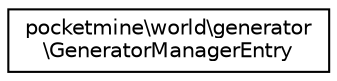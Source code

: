 digraph "Graphical Class Hierarchy"
{
 // INTERACTIVE_SVG=YES
 // LATEX_PDF_SIZE
  edge [fontname="Helvetica",fontsize="10",labelfontname="Helvetica",labelfontsize="10"];
  node [fontname="Helvetica",fontsize="10",shape=record];
  rankdir="LR";
  Node0 [label="pocketmine\\world\\generator\l\\GeneratorManagerEntry",height=0.2,width=0.4,color="black", fillcolor="white", style="filled",URL="$da/d06/classpocketmine_1_1world_1_1generator_1_1_generator_manager_entry.html",tooltip=" "];
}
